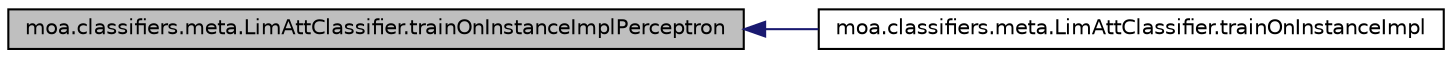 digraph G
{
  edge [fontname="Helvetica",fontsize="10",labelfontname="Helvetica",labelfontsize="10"];
  node [fontname="Helvetica",fontsize="10",shape=record];
  rankdir=LR;
  Node1 [label="moa.classifiers.meta.LimAttClassifier.trainOnInstanceImplPerceptron",height=0.2,width=0.4,color="black", fillcolor="grey75", style="filled" fontcolor="black"];
  Node1 -> Node2 [dir=back,color="midnightblue",fontsize="10",style="solid",fontname="Helvetica"];
  Node2 [label="moa.classifiers.meta.LimAttClassifier.trainOnInstanceImpl",height=0.2,width=0.4,color="black", fillcolor="white", style="filled",URL="$classmoa_1_1classifiers_1_1meta_1_1LimAttClassifier.html#adddac1d661b7c5ab04d4b15b92f0e2dc",tooltip="Trains this classifier incrementally using the given instance."];
}

